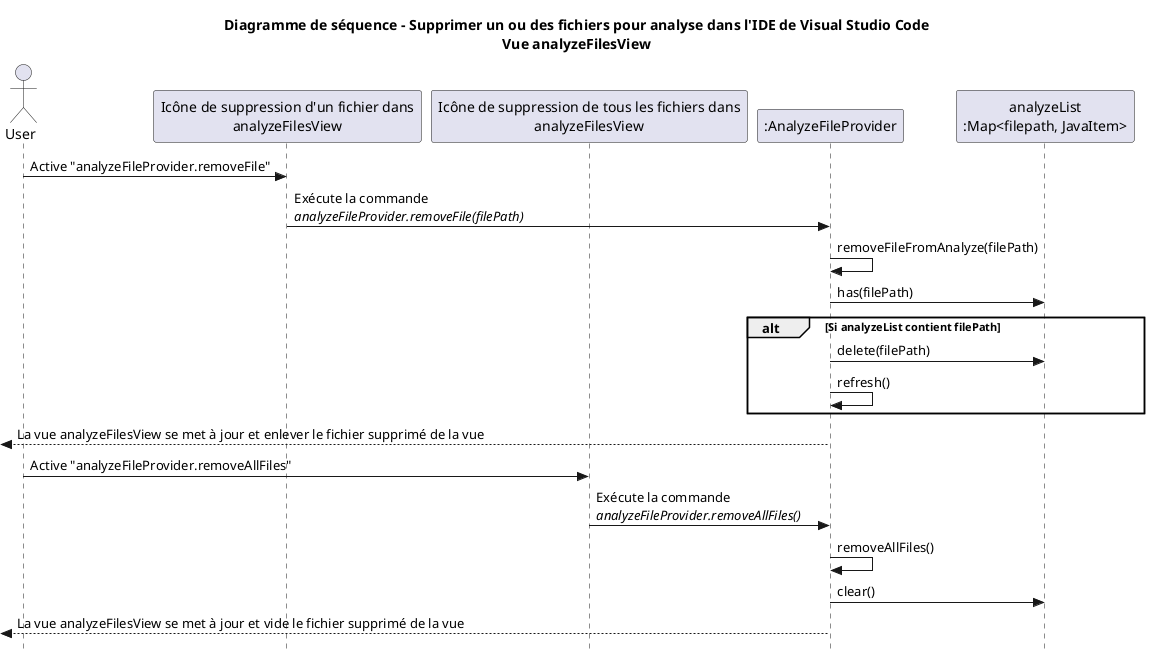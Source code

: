 @startuml
title Diagramme de séquence - Supprimer un ou des fichiers pour analyse dans l'IDE de Visual Studio Code\nVue analyzeFilesView
skinparam style strictuml

actor User
participant "Icône de suppression d'un fichier dans\nanalyzeFilesView" as deleteIcon
participant "Icône de suppression de tous les fichiers dans\nanalyzeFilesView" as deleteAllIcon
participant ":AnalyzeFileProvider" as AnalyzeFileProvider
participant "analyzeList\n:Map<filepath, JavaItem>" as analyzeList

User -> deleteIcon : Active "analyzeFileProvider.removeFile"
deleteIcon -> AnalyzeFileProvider: Exécute la commande \n//analyzeFileProvider.removeFile(filePath)//
AnalyzeFileProvider -> AnalyzeFileProvider: removeFileFromAnalyze(filePath)

AnalyzeFileProvider -> analyzeList : has(filePath)
alt Si analyzeList contient filePath
    AnalyzeFileProvider -> analyzeList: delete(filePath)
    AnalyzeFileProvider -> AnalyzeFileProvider: refresh()
end
<-- AnalyzeFileProvider : La vue analyzeFilesView se met à jour et enlever le fichier supprimé de la vue

User -> deleteAllIcon : Active "analyzeFileProvider.removeAllFiles"
deleteAllIcon -> AnalyzeFileProvider: Exécute la commande \n//analyzeFileProvider.removeAllFiles()//
AnalyzeFileProvider -> AnalyzeFileProvider : removeAllFiles()
AnalyzeFileProvider -> analyzeList : clear()
<-- AnalyzeFileProvider : La vue analyzeFilesView se met à jour et vide le fichier supprimé de la vue
@enduml
